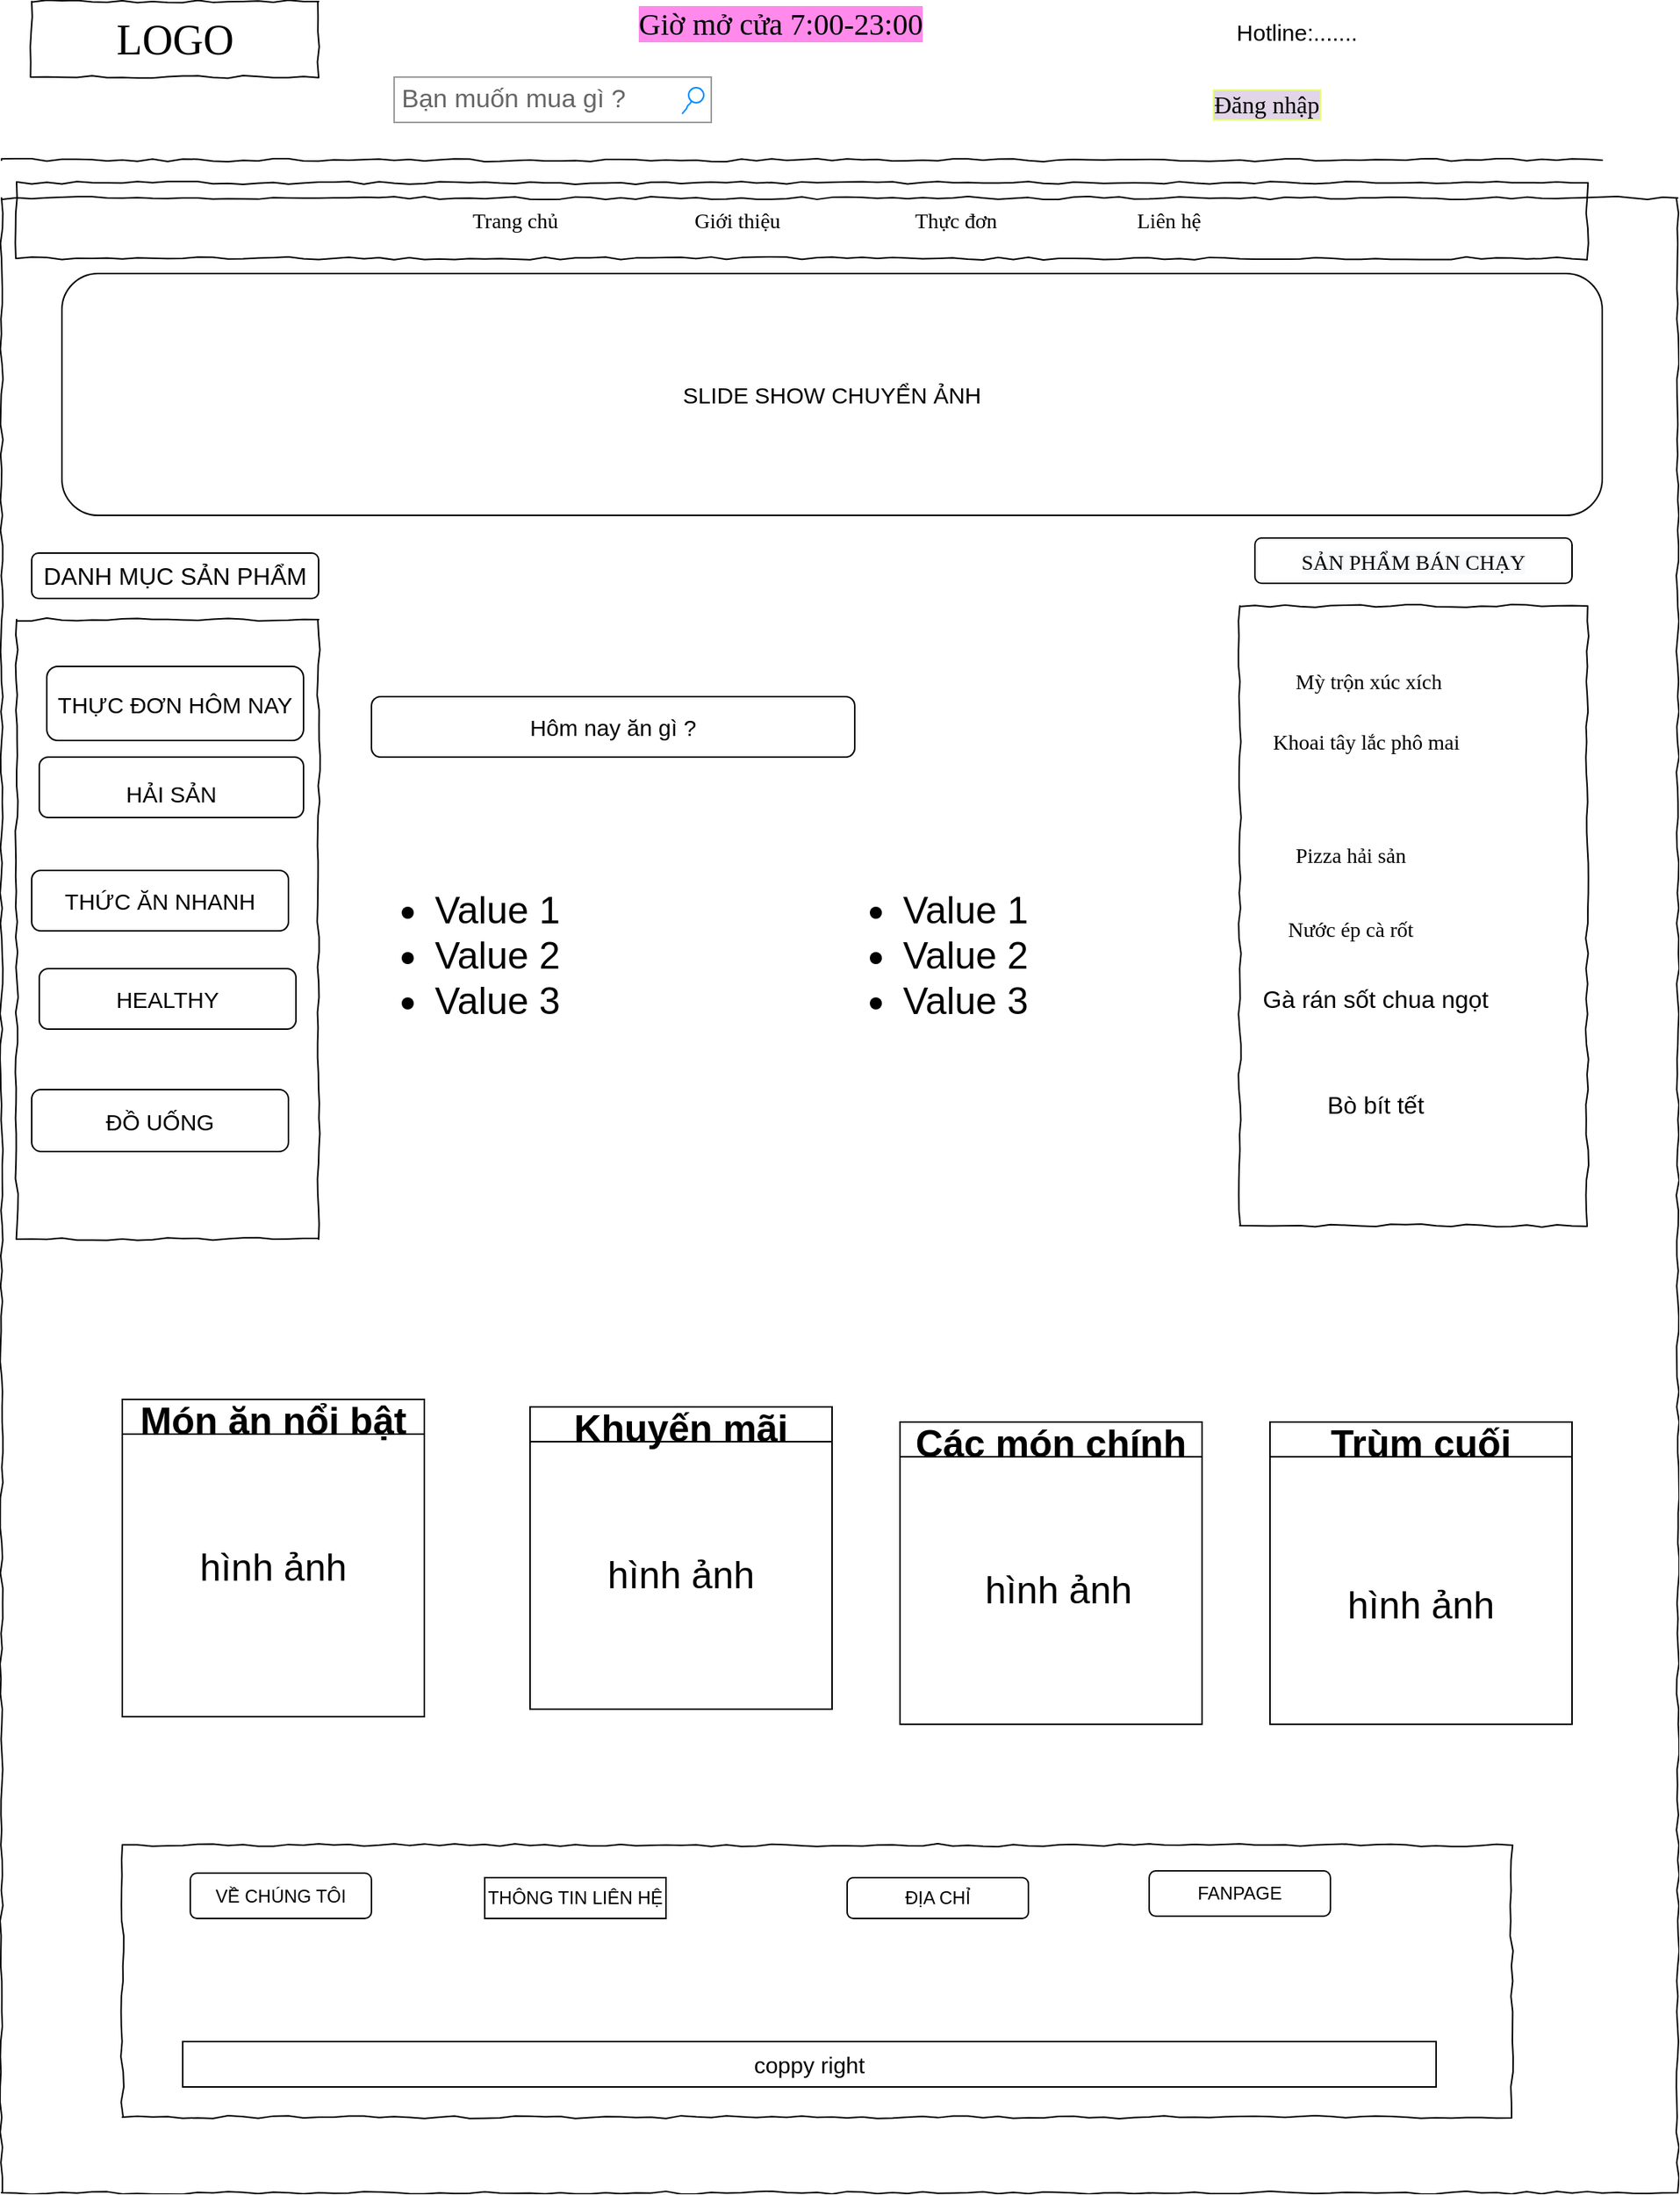 <mxfile version="14.7.3" type="github">
  <diagram name="Page-1" id="03018318-947c-dd8e-b7a3-06fadd420f32">
    <mxGraphModel dx="1325" dy="725" grid="1" gridSize="10" guides="1" tooltips="1" connect="1" arrows="1" fold="1" page="1" pageScale="1" pageWidth="1100" pageHeight="850" background="#ffffff" math="0" shadow="0">
      <root>
        <mxCell id="0" />
        <mxCell id="1" parent="0" />
        <mxCell id="677b7b8949515195-1" value="" style="whiteSpace=wrap;html=1;rounded=0;shadow=0;labelBackgroundColor=none;strokeColor=#000000;strokeWidth=1;fillColor=none;fontFamily=Verdana;fontSize=12;fontColor=#000000;align=center;comic=1;" parent="1" vertex="1">
          <mxGeometry x="20" y="170" width="1110" height="1320" as="geometry" />
        </mxCell>
        <mxCell id="677b7b8949515195-2" value="LOGO" style="whiteSpace=wrap;html=1;rounded=0;shadow=0;labelBackgroundColor=none;strokeWidth=1;fontFamily=Verdana;fontSize=28;align=center;comic=1;" parent="1" vertex="1">
          <mxGeometry x="40" y="40" width="190" height="50" as="geometry" />
        </mxCell>
        <mxCell id="677b7b8949515195-3" value="Bạn muốn mua gì ?" style="strokeWidth=1;shadow=0;dashed=0;align=center;html=1;shape=mxgraph.mockup.forms.searchBox;strokeColor=#999999;mainText=;strokeColor2=#008cff;fontColor=#666666;fontSize=17;align=left;spacingLeft=3;rounded=0;labelBackgroundColor=none;comic=1;" parent="1" vertex="1">
          <mxGeometry x="280" y="90" width="210" height="30" as="geometry" />
        </mxCell>
        <mxCell id="677b7b8949515195-4" value="Giờ mở cửa 7:00-23:00&lt;br style=&quot;font-size: 20px;&quot;&gt;" style="text;html=1;points=[];align=left;verticalAlign=top;spacingTop=-4;fontSize=20;fontFamily=Verdana;labelBorderColor=none;labelBackgroundColor=#FF8AEB;" parent="1" vertex="1">
          <mxGeometry x="440" y="40" width="120" height="40" as="geometry" />
        </mxCell>
        <mxCell id="677b7b8949515195-5" value="Đăng nhập" style="text;html=1;points=[];align=left;verticalAlign=top;spacingTop=-4;fontSize=16;fontFamily=Verdana;labelBackgroundColor=#E1D5E7;labelBorderColor=#E8FF8C;" parent="1" vertex="1">
          <mxGeometry x="820" y="95" width="60" height="20" as="geometry" />
        </mxCell>
        <mxCell id="677b7b8949515195-8" value="" style="whiteSpace=wrap;html=1;rounded=0;shadow=0;labelBackgroundColor=none;strokeWidth=1;fillColor=none;fontFamily=Verdana;fontSize=12;align=center;comic=1;" parent="1" vertex="1">
          <mxGeometry x="30" y="449" width="200" height="410" as="geometry" />
        </mxCell>
        <mxCell id="677b7b8949515195-9" value="" style="line;strokeWidth=1;html=1;rounded=0;shadow=0;labelBackgroundColor=none;fillColor=none;fontFamily=Verdana;fontSize=14;fontColor=#000000;align=center;comic=1;" parent="1" vertex="1">
          <mxGeometry x="20" y="140" width="1060" height="10" as="geometry" />
        </mxCell>
        <mxCell id="677b7b8949515195-10" value="" style="whiteSpace=wrap;html=1;rounded=0;shadow=0;labelBackgroundColor=none;strokeWidth=1;fillColor=none;fontFamily=Verdana;fontSize=12;align=center;comic=1;" parent="1" vertex="1">
          <mxGeometry x="30" y="160" width="1040" height="50" as="geometry" />
        </mxCell>
        <mxCell id="677b7b8949515195-11" value="Trang chủ" style="text;html=1;points=[];align=left;verticalAlign=top;spacingTop=-4;fontSize=14;fontFamily=Verdana" parent="1" vertex="1">
          <mxGeometry x="330" y="175" width="60" height="20" as="geometry" />
        </mxCell>
        <mxCell id="677b7b8949515195-12" value="Giới thiệu" style="text;html=1;points=[];align=left;verticalAlign=top;spacingTop=-4;fontSize=14;fontFamily=Verdana" parent="1" vertex="1">
          <mxGeometry x="477" y="175" width="60" height="20" as="geometry" />
        </mxCell>
        <mxCell id="677b7b8949515195-13" value="Thực đơn" style="text;html=1;points=[];align=left;verticalAlign=top;spacingTop=-4;fontSize=14;fontFamily=Verdana" parent="1" vertex="1">
          <mxGeometry x="623" y="175" width="60" height="20" as="geometry" />
        </mxCell>
        <mxCell id="677b7b8949515195-14" value="Liên hệ" style="text;html=1;points=[];align=left;verticalAlign=top;spacingTop=-4;fontSize=14;fontFamily=Verdana" parent="1" vertex="1">
          <mxGeometry x="770" y="175" width="60" height="20" as="geometry" />
        </mxCell>
        <mxCell id="677b7b8949515195-15" value="&lt;div style=&quot;text-align: justify&quot;&gt;&lt;br&gt;&lt;/div&gt;" style="whiteSpace=wrap;html=1;rounded=0;shadow=0;labelBackgroundColor=none;strokeWidth=1;fillColor=none;fontFamily=Verdana;fontSize=12;align=center;verticalAlign=top;spacing=10;comic=1;" parent="1" vertex="1">
          <mxGeometry x="100" y="1260" width="920" height="180" as="geometry" />
        </mxCell>
        <mxCell id="677b7b8949515195-25" value="" style="whiteSpace=wrap;html=1;rounded=0;shadow=0;labelBackgroundColor=none;strokeWidth=1;fillColor=none;fontFamily=Verdana;fontSize=12;align=center;comic=1;" parent="1" vertex="1">
          <mxGeometry x="840" y="440" width="230" height="410" as="geometry" />
        </mxCell>
        <mxCell id="677b7b8949515195-46" value="Mỳ trộn xúc xích" style="text;html=1;points=[];align=left;verticalAlign=top;spacingTop=-4;fontSize=14;fontFamily=Verdana" parent="1" vertex="1">
          <mxGeometry x="875" y="480" width="170" height="20" as="geometry" />
        </mxCell>
        <mxCell id="677b7b8949515195-47" value="Khoai tây lắc phô mai" style="text;html=1;points=[];align=left;verticalAlign=top;spacingTop=-4;fontSize=14;fontFamily=Verdana" parent="1" vertex="1">
          <mxGeometry x="860" y="520" width="170" height="20" as="geometry" />
        </mxCell>
        <mxCell id="677b7b8949515195-48" value="Pizza hải sản" style="text;html=1;points=[];align=left;verticalAlign=top;spacingTop=-4;fontSize=14;fontFamily=Verdana" parent="1" vertex="1">
          <mxGeometry x="875" y="595" width="170" height="20" as="geometry" />
        </mxCell>
        <mxCell id="677b7b8949515195-49" value="Nước ép cà rốt" style="text;html=1;points=[];align=left;verticalAlign=top;spacingTop=-4;fontSize=14;fontFamily=Verdana" parent="1" vertex="1">
          <mxGeometry x="870" y="644" width="170" height="20" as="geometry" />
        </mxCell>
        <mxCell id="ZxaAQ4n8nj9VSlKFj-G1-3" value="THÔNG TIN LIÊN HỆ" style="rounded=0;whiteSpace=wrap;html=1;" vertex="1" parent="1">
          <mxGeometry x="340" y="1281.5" width="120" height="27" as="geometry" />
        </mxCell>
        <mxCell id="ZxaAQ4n8nj9VSlKFj-G1-4" value="ĐỊA CHỈ" style="rounded=1;whiteSpace=wrap;html=1;" vertex="1" parent="1">
          <mxGeometry x="580" y="1281.5" width="120" height="27" as="geometry" />
        </mxCell>
        <mxCell id="ZxaAQ4n8nj9VSlKFj-G1-5" value="FANPAGE" style="rounded=1;whiteSpace=wrap;html=1;" vertex="1" parent="1">
          <mxGeometry x="780" y="1277" width="120" height="30" as="geometry" />
        </mxCell>
        <mxCell id="ZxaAQ4n8nj9VSlKFj-G1-6" value="VỀ CHÚNG TÔI" style="rounded=1;whiteSpace=wrap;html=1;" vertex="1" parent="1">
          <mxGeometry x="145" y="1278.5" width="120" height="30" as="geometry" />
        </mxCell>
        <mxCell id="ZxaAQ4n8nj9VSlKFj-G1-7" value="" style="shape=image;html=1;verticalAlign=top;verticalLabelPosition=bottom;labelBackgroundColor=#ffffff;imageAspect=0;aspect=fixed;image=https://cdn0.iconfinder.com/data/icons/typicons-2/24/shopping-cart-128.png;fontSize=16;" vertex="1" parent="1">
          <mxGeometry x="925" y="95" width="25" height="25" as="geometry" />
        </mxCell>
        <mxCell id="ZxaAQ4n8nj9VSlKFj-G1-8" value="Gà rán sốt chua ngọt" style="text;html=1;strokeColor=none;fillColor=none;align=center;verticalAlign=middle;whiteSpace=wrap;rounded=0;fontSize=16;" vertex="1" parent="1">
          <mxGeometry x="845" y="690" width="170" height="20" as="geometry" />
        </mxCell>
        <mxCell id="ZxaAQ4n8nj9VSlKFj-G1-9" value="&#xa;&#xa;&lt;span style=&quot;color: rgb(0, 0, 0); font-family: verdana; font-size: 14px; font-style: normal; font-weight: 400; letter-spacing: normal; text-align: left; text-indent: 0px; text-transform: none; word-spacing: 0px; background-color: rgb(248, 249, 250); display: inline; float: none;&quot;&gt;SẢN PHẨM BÁN CHẠY&lt;/span&gt;&#xa;&#xa;" style="rounded=1;whiteSpace=wrap;html=1;fontSize=16;" vertex="1" parent="1">
          <mxGeometry x="850" y="395" width="210" height="30" as="geometry" />
        </mxCell>
        <mxCell id="ZxaAQ4n8nj9VSlKFj-G1-10" value="DANH MỤC SẢN PHẨM" style="rounded=1;whiteSpace=wrap;html=1;fontSize=16;" vertex="1" parent="1">
          <mxGeometry x="40" y="405" width="190" height="30" as="geometry" />
        </mxCell>
        <mxCell id="ZxaAQ4n8nj9VSlKFj-G1-11" value="Bò bít tết" style="text;html=1;strokeColor=none;fillColor=none;align=center;verticalAlign=middle;whiteSpace=wrap;rounded=0;fontSize=16;" vertex="1" parent="1">
          <mxGeometry x="870" y="760" width="120" height="20" as="geometry" />
        </mxCell>
        <mxCell id="ZxaAQ4n8nj9VSlKFj-G1-34" value="&lt;font style=&quot;font-size: 15px;&quot;&gt;THỰC ĐƠN HÔM NAY&lt;/font&gt;" style="rounded=1;whiteSpace=wrap;html=1;shadow=0;labelBackgroundColor=none;fontSize=15;" vertex="1" parent="1">
          <mxGeometry x="50" y="480" width="170" height="49" as="geometry" />
        </mxCell>
        <mxCell id="ZxaAQ4n8nj9VSlKFj-G1-35" value="THỨC ĂN NHANH" style="rounded=1;whiteSpace=wrap;html=1;shadow=0;labelBackgroundColor=none;fontSize=15;" vertex="1" parent="1">
          <mxGeometry x="40" y="615" width="170" height="40" as="geometry" />
        </mxCell>
        <mxCell id="ZxaAQ4n8nj9VSlKFj-G1-36" value="ĐỒ UỐNG" style="whiteSpace=wrap;html=1;rounded=1;shadow=0;fontSize=15;" vertex="1" parent="1">
          <mxGeometry x="40" y="760" width="170" height="41" as="geometry" />
        </mxCell>
        <mxCell id="ZxaAQ4n8nj9VSlKFj-G1-38" value="HEALTHY" style="rounded=1;whiteSpace=wrap;html=1;shadow=0;labelBackgroundColor=none;fontSize=15;" vertex="1" parent="1">
          <mxGeometry x="45" y="680" width="170" height="40" as="geometry" />
        </mxCell>
        <mxCell id="ZxaAQ4n8nj9VSlKFj-G1-39" value="SLIDE SHOW CHUYỂN ẢNH" style="rounded=1;whiteSpace=wrap;html=1;shadow=0;labelBackgroundColor=none;fontSize=15;" vertex="1" parent="1">
          <mxGeometry x="60" y="220" width="1020" height="160" as="geometry" />
        </mxCell>
        <mxCell id="ZxaAQ4n8nj9VSlKFj-G1-41" value="Hotline:.......&amp;nbsp;" style="text;html=1;strokeColor=none;fillColor=none;align=center;verticalAlign=middle;whiteSpace=wrap;rounded=0;shadow=0;labelBackgroundColor=none;fontSize=15;" vertex="1" parent="1">
          <mxGeometry x="860" y="50" width="40" height="20" as="geometry" />
        </mxCell>
        <mxCell id="ZxaAQ4n8nj9VSlKFj-G1-42" value="coppy right" style="rounded=0;whiteSpace=wrap;html=1;shadow=0;labelBackgroundColor=none;fontSize=15;" vertex="1" parent="1">
          <mxGeometry x="140" y="1390" width="830" height="30" as="geometry" />
        </mxCell>
        <mxCell id="ZxaAQ4n8nj9VSlKFj-G1-55" value="Hôm nay ăn gì ?" style="rounded=1;whiteSpace=wrap;html=1;shadow=0;labelBackgroundColor=none;fontSize=15;" vertex="1" parent="1">
          <mxGeometry x="265" y="500" width="320" height="40" as="geometry" />
        </mxCell>
        <mxCell id="ZxaAQ4n8nj9VSlKFj-G1-61" value="&lt;ul&gt;&lt;li&gt;Value 1&lt;/li&gt;&lt;li&gt;Value 2&lt;/li&gt;&lt;li&gt;Value 3&lt;/li&gt;&lt;/ul&gt;" style="text;strokeColor=none;fillColor=none;html=1;whiteSpace=wrap;verticalAlign=middle;overflow=hidden;shadow=0;labelBackgroundColor=none;fontSize=25;" vertex="1" parent="1">
          <mxGeometry x="265" y="580" width="540" height="180" as="geometry" />
        </mxCell>
        <mxCell id="ZxaAQ4n8nj9VSlKFj-G1-62" value="Món ăn nổi bật" style="swimlane;shadow=0;labelBackgroundColor=none;fontSize=25;" vertex="1" parent="1">
          <mxGeometry x="100" y="965" width="200" height="210" as="geometry" />
        </mxCell>
        <mxCell id="ZxaAQ4n8nj9VSlKFj-G1-63" value="hình ảnh" style="text;html=1;strokeColor=none;fillColor=none;align=center;verticalAlign=middle;whiteSpace=wrap;rounded=0;shadow=0;labelBackgroundColor=none;fontSize=25;" vertex="1" parent="ZxaAQ4n8nj9VSlKFj-G1-62">
          <mxGeometry x="40" y="100" width="120" height="20" as="geometry" />
        </mxCell>
        <mxCell id="ZxaAQ4n8nj9VSlKFj-G1-64" value="Khuyến mãi" style="swimlane;shadow=0;labelBackgroundColor=none;fontSize=25;" vertex="1" parent="1">
          <mxGeometry x="370" y="970" width="200" height="200" as="geometry" />
        </mxCell>
        <mxCell id="ZxaAQ4n8nj9VSlKFj-G1-65" value="hình ảnh" style="text;html=1;strokeColor=none;fillColor=none;align=center;verticalAlign=middle;whiteSpace=wrap;rounded=0;shadow=0;labelBackgroundColor=none;fontSize=25;" vertex="1" parent="ZxaAQ4n8nj9VSlKFj-G1-64">
          <mxGeometry x="40" y="100" width="120" height="20" as="geometry" />
        </mxCell>
        <mxCell id="ZxaAQ4n8nj9VSlKFj-G1-67" value="Các món chính" style="swimlane;shadow=0;labelBackgroundColor=none;fontSize=25;" vertex="1" parent="1">
          <mxGeometry x="615" y="980" width="200" height="200" as="geometry" />
        </mxCell>
        <mxCell id="ZxaAQ4n8nj9VSlKFj-G1-68" value="hình ảnh" style="text;html=1;strokeColor=none;fillColor=none;align=center;verticalAlign=middle;whiteSpace=wrap;rounded=0;shadow=0;labelBackgroundColor=none;fontSize=25;" vertex="1" parent="1">
          <mxGeometry x="660" y="1080" width="120" height="20" as="geometry" />
        </mxCell>
        <mxCell id="ZxaAQ4n8nj9VSlKFj-G1-69" value="Trùm cuối" style="swimlane;shadow=0;labelBackgroundColor=none;fontSize=25;" vertex="1" parent="1">
          <mxGeometry x="860" y="980" width="200" height="200" as="geometry" />
        </mxCell>
        <mxCell id="ZxaAQ4n8nj9VSlKFj-G1-71" value="hình ảnh" style="text;html=1;strokeColor=none;fillColor=none;align=center;verticalAlign=middle;whiteSpace=wrap;rounded=0;shadow=0;labelBackgroundColor=none;fontSize=25;" vertex="1" parent="1">
          <mxGeometry x="900" y="1090" width="120" height="20" as="geometry" />
        </mxCell>
        <mxCell id="ZxaAQ4n8nj9VSlKFj-G1-72" value="&lt;ul&gt;&lt;li&gt;Value 1&lt;/li&gt;&lt;li&gt;Value 2&lt;/li&gt;&lt;li&gt;Value 3&lt;/li&gt;&lt;/ul&gt;" style="text;strokeColor=none;fillColor=none;html=1;whiteSpace=wrap;verticalAlign=middle;overflow=hidden;shadow=0;labelBackgroundColor=none;fontSize=25;" vertex="1" parent="1">
          <mxGeometry x="575" y="595" width="230" height="150" as="geometry" />
        </mxCell>
        <mxCell id="ZxaAQ4n8nj9VSlKFj-G1-75" value="&lt;font style=&quot;font-size: 15px&quot;&gt;HẢI SẢN&lt;/font&gt;" style="rounded=1;whiteSpace=wrap;html=1;shadow=0;labelBackgroundColor=none;fontSize=25;" vertex="1" parent="1">
          <mxGeometry x="45" y="540" width="175" height="40" as="geometry" />
        </mxCell>
      </root>
    </mxGraphModel>
  </diagram>
</mxfile>

